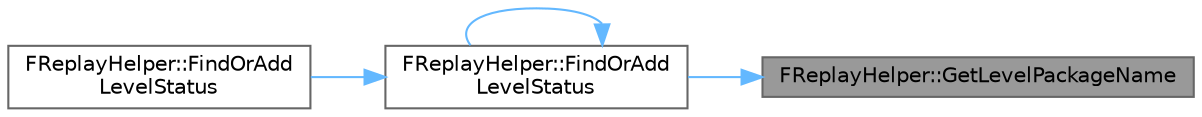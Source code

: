 digraph "FReplayHelper::GetLevelPackageName"
{
 // INTERACTIVE_SVG=YES
 // LATEX_PDF_SIZE
  bgcolor="transparent";
  edge [fontname=Helvetica,fontsize=10,labelfontname=Helvetica,labelfontsize=10];
  node [fontname=Helvetica,fontsize=10,shape=box,height=0.2,width=0.4];
  rankdir="RL";
  Node1 [id="Node000001",label="FReplayHelper::GetLevelPackageName",height=0.2,width=0.4,color="gray40", fillcolor="grey60", style="filled", fontcolor="black",tooltip=" "];
  Node1 -> Node2 [id="edge1_Node000001_Node000002",dir="back",color="steelblue1",style="solid",tooltip=" "];
  Node2 [id="Node000002",label="FReplayHelper::FindOrAdd\lLevelStatus",height=0.2,width=0.4,color="grey40", fillcolor="white", style="filled",URL="$dd/d07/classFReplayHelper.html#a80301d162a9ca6a0d24e0be1a134081e",tooltip=" "];
  Node2 -> Node3 [id="edge2_Node000002_Node000003",dir="back",color="steelblue1",style="solid",tooltip=" "];
  Node3 [id="Node000003",label="FReplayHelper::FindOrAdd\lLevelStatus",height=0.2,width=0.4,color="grey40", fillcolor="white", style="filled",URL="$dd/d07/classFReplayHelper.html#a93dbc21b5538e71e7d253c8381c930e4",tooltip=" "];
  Node2 -> Node2 [id="edge3_Node000002_Node000002",dir="back",color="steelblue1",style="solid",tooltip=" "];
}
